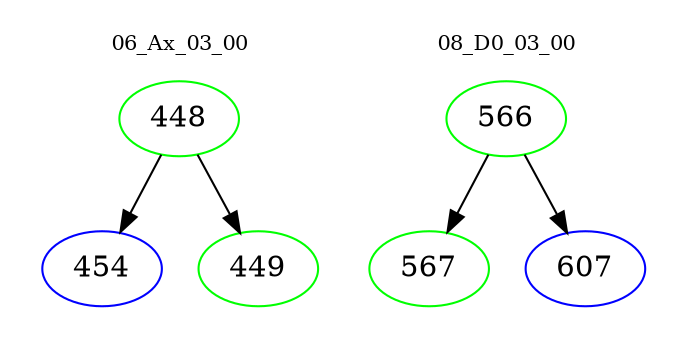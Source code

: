 digraph{
subgraph cluster_0 {
color = white
label = "06_Ax_03_00";
fontsize=10;
T0_448 [label="448", color="green"]
T0_448 -> T0_454 [color="black"]
T0_454 [label="454", color="blue"]
T0_448 -> T0_449 [color="black"]
T0_449 [label="449", color="green"]
}
subgraph cluster_1 {
color = white
label = "08_D0_03_00";
fontsize=10;
T1_566 [label="566", color="green"]
T1_566 -> T1_567 [color="black"]
T1_567 [label="567", color="green"]
T1_566 -> T1_607 [color="black"]
T1_607 [label="607", color="blue"]
}
}
